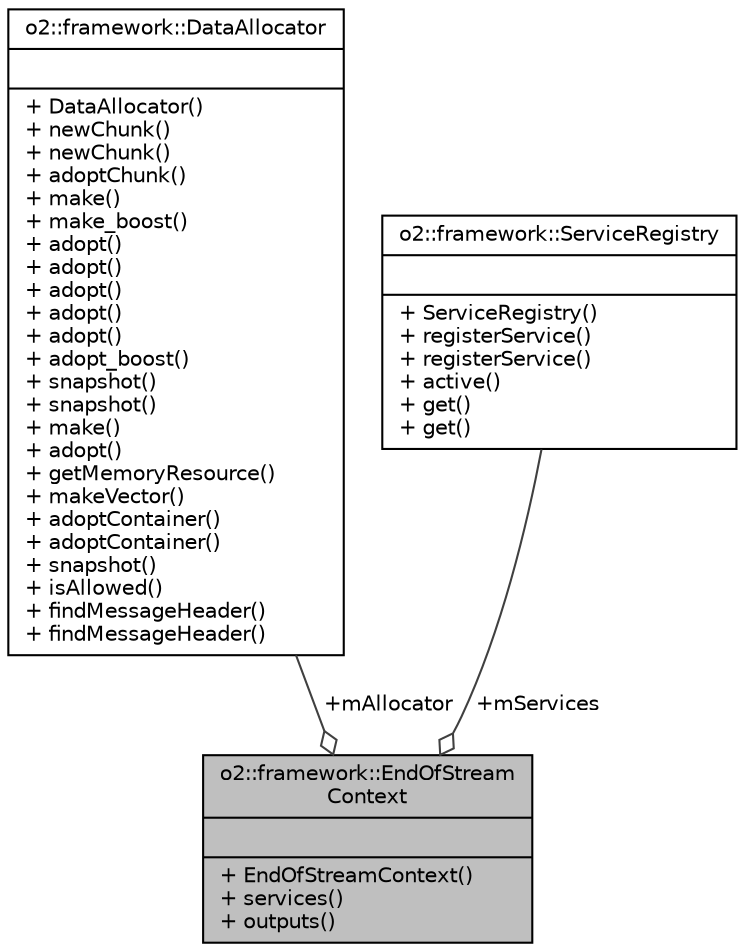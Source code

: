 digraph "o2::framework::EndOfStreamContext"
{
 // INTERACTIVE_SVG=YES
  bgcolor="transparent";
  edge [fontname="Helvetica",fontsize="10",labelfontname="Helvetica",labelfontsize="10"];
  node [fontname="Helvetica",fontsize="10",shape=record];
  Node1 [label="{o2::framework::EndOfStream\lContext\n||+ EndOfStreamContext()\l+ services()\l+ outputs()\l}",height=0.2,width=0.4,color="black", fillcolor="grey75", style="filled", fontcolor="black"];
  Node2 -> Node1 [color="grey25",fontsize="10",style="solid",label=" +mAllocator" ,arrowhead="odiamond",fontname="Helvetica"];
  Node2 [label="{o2::framework::DataAllocator\n||+ DataAllocator()\l+ newChunk()\l+ newChunk()\l+ adoptChunk()\l+ make()\l+ make_boost()\l+ adopt()\l+ adopt()\l+ adopt()\l+ adopt()\l+ adopt()\l+ adopt_boost()\l+ snapshot()\l+ snapshot()\l+ make()\l+ adopt()\l+ getMemoryResource()\l+ makeVector()\l+ adoptContainer()\l+ adoptContainer()\l+ snapshot()\l+ isAllowed()\l+ findMessageHeader()\l+ findMessageHeader()\l}",height=0.2,width=0.4,color="black",URL="$df/d82/classo2_1_1framework_1_1DataAllocator.html"];
  Node3 -> Node1 [color="grey25",fontsize="10",style="solid",label=" +mServices" ,arrowhead="odiamond",fontname="Helvetica"];
  Node3 [label="{o2::framework::ServiceRegistry\n||+ ServiceRegistry()\l+ registerService()\l+ registerService()\l+ active()\l+ get()\l+ get()\l}",height=0.2,width=0.4,color="black",URL="$d7/d13/classo2_1_1framework_1_1ServiceRegistry.html"];
}
